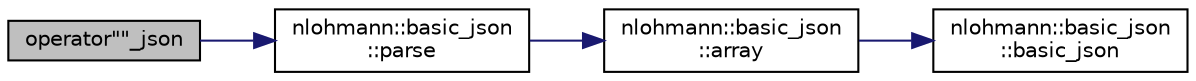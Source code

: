 digraph "operator&quot;&quot;_json"
{
 // LATEX_PDF_SIZE
  edge [fontname="Helvetica",fontsize="10",labelfontname="Helvetica",labelfontsize="10"];
  node [fontname="Helvetica",fontsize="10",shape=record];
  rankdir="LR";
  Node1 [label="operator\"\"_json",height=0.2,width=0.4,color="black", fillcolor="grey75", style="filled", fontcolor="black",tooltip="user-defined string literal for JSON values"];
  Node1 -> Node2 [color="midnightblue",fontsize="10",style="solid",fontname="Helvetica"];
  Node2 [label="nlohmann::basic_json\l::parse",height=0.2,width=0.4,color="black", fillcolor="white", style="filled",URL="$classnlohmann_1_1basic__json.html#a59c8a7fee8883e55b4317dfd6cab4912",tooltip="deserialize from an array"];
  Node2 -> Node3 [color="midnightblue",fontsize="10",style="solid",fontname="Helvetica"];
  Node3 [label="nlohmann::basic_json\l::array",height=0.2,width=0.4,color="black", fillcolor="white", style="filled",URL="$classnlohmann_1_1basic__json.html#a16bfbc9e705582cdf7e88affced6ca51",tooltip="explicitly create an array from an initializer list"];
  Node3 -> Node4 [color="midnightblue",fontsize="10",style="solid",fontname="Helvetica"];
  Node4 [label="nlohmann::basic_json\l::basic_json",height=0.2,width=0.4,color="black", fillcolor="white", style="filled",URL="$classnlohmann_1_1basic__json.html#af2ec44358263a76e8289454bd0514f69",tooltip="create an empty value with a given type"];
}
